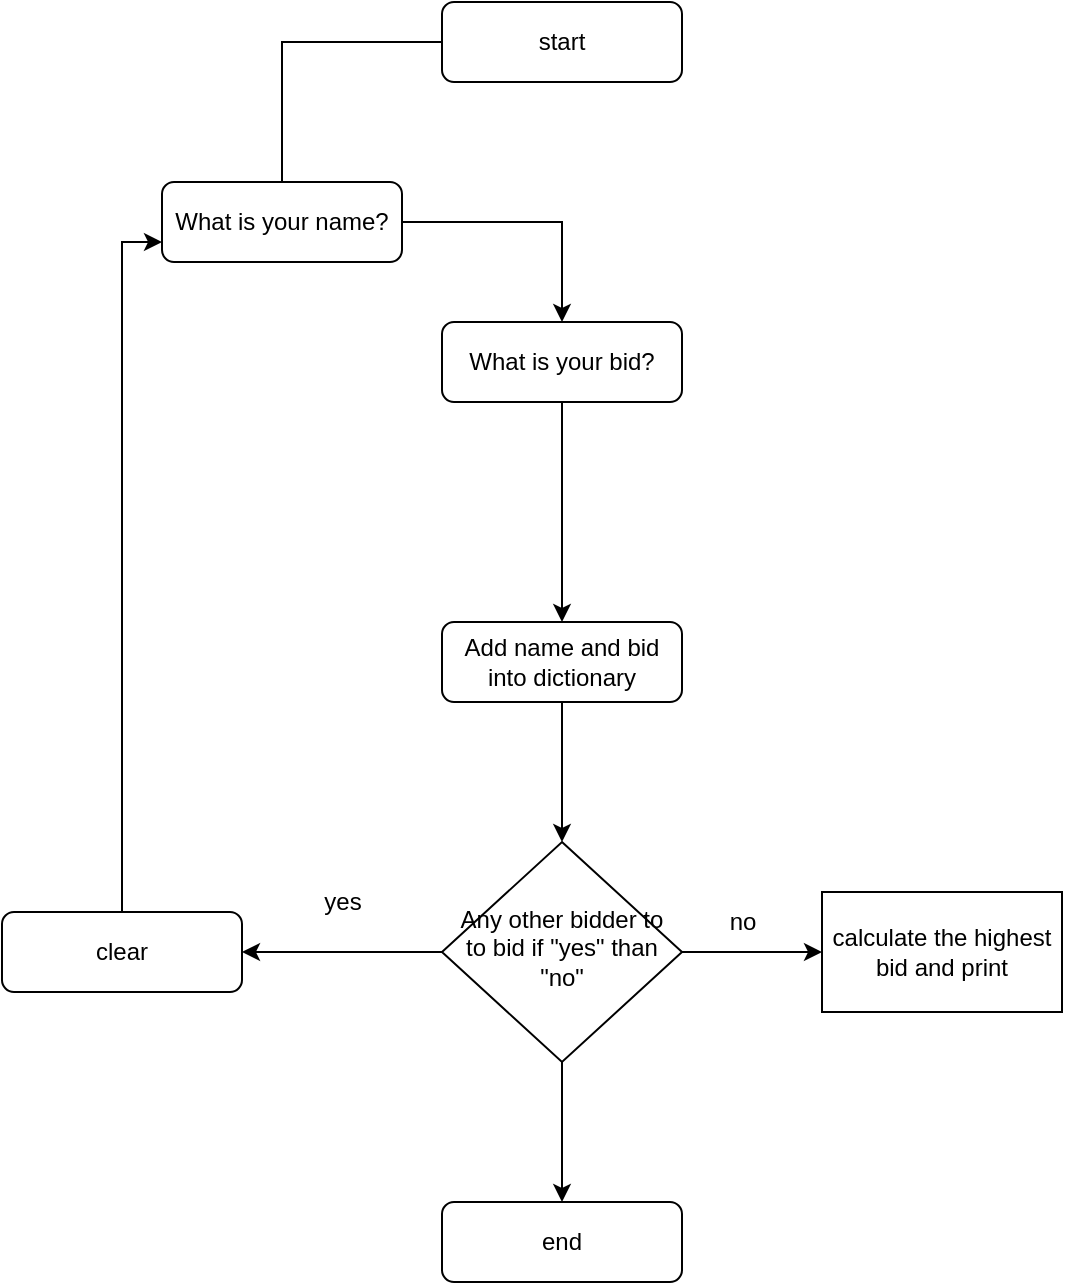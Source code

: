 <mxfile version="20.0.4" type="device"><diagram id="C5RBs43oDa-KdzZeNtuy" name="Page-1"><mxGraphModel dx="868" dy="450" grid="1" gridSize="10" guides="1" tooltips="1" connect="1" arrows="1" fold="1" page="1" pageScale="1" pageWidth="827" pageHeight="1169" math="0" shadow="0"><root><mxCell id="WIyWlLk6GJQsqaUBKTNV-0"/><mxCell id="WIyWlLk6GJQsqaUBKTNV-1" parent="WIyWlLk6GJQsqaUBKTNV-0"/><mxCell id="WIyWlLk6GJQsqaUBKTNV-3" value="start" style="rounded=1;whiteSpace=wrap;html=1;fontSize=12;glass=0;strokeWidth=1;shadow=0;" parent="WIyWlLk6GJQsqaUBKTNV-1" vertex="1"><mxGeometry x="390" y="90" width="120" height="40" as="geometry"/></mxCell><mxCell id="MO1aeNNvbMPhrCw58Zze-13" style="edgeStyle=orthogonalEdgeStyle;rounded=0;orthogonalLoop=1;jettySize=auto;html=1;" edge="1" parent="WIyWlLk6GJQsqaUBKTNV-1" source="WIyWlLk6GJQsqaUBKTNV-6" target="WIyWlLk6GJQsqaUBKTNV-11"><mxGeometry relative="1" as="geometry"/></mxCell><mxCell id="MO1aeNNvbMPhrCw58Zze-25" style="edgeStyle=orthogonalEdgeStyle;rounded=0;orthogonalLoop=1;jettySize=auto;html=1;entryX=1;entryY=0.5;entryDx=0;entryDy=0;" edge="1" parent="WIyWlLk6GJQsqaUBKTNV-1" source="WIyWlLk6GJQsqaUBKTNV-6" target="MO1aeNNvbMPhrCw58Zze-3"><mxGeometry relative="1" as="geometry"/></mxCell><mxCell id="MO1aeNNvbMPhrCw58Zze-28" style="edgeStyle=orthogonalEdgeStyle;rounded=0;orthogonalLoop=1;jettySize=auto;html=1;" edge="1" parent="WIyWlLk6GJQsqaUBKTNV-1" source="WIyWlLk6GJQsqaUBKTNV-6" target="MO1aeNNvbMPhrCw58Zze-27"><mxGeometry relative="1" as="geometry"/></mxCell><mxCell id="WIyWlLk6GJQsqaUBKTNV-6" value="Any other bidder to to bid if &quot;yes&quot; than &quot;no&quot;" style="rhombus;whiteSpace=wrap;html=1;shadow=0;fontFamily=Helvetica;fontSize=12;align=center;strokeWidth=1;spacing=6;spacingTop=-4;" parent="WIyWlLk6GJQsqaUBKTNV-1" vertex="1"><mxGeometry x="390" y="510" width="120" height="110" as="geometry"/></mxCell><mxCell id="WIyWlLk6GJQsqaUBKTNV-11" value="end" style="rounded=1;whiteSpace=wrap;html=1;fontSize=12;glass=0;strokeWidth=1;shadow=0;" parent="WIyWlLk6GJQsqaUBKTNV-1" vertex="1"><mxGeometry x="390" y="690" width="120" height="40" as="geometry"/></mxCell><mxCell id="MO1aeNNvbMPhrCw58Zze-23" style="edgeStyle=orthogonalEdgeStyle;rounded=0;orthogonalLoop=1;jettySize=auto;html=1;entryX=0.5;entryY=0;entryDx=0;entryDy=0;" edge="1" parent="WIyWlLk6GJQsqaUBKTNV-1" source="MO1aeNNvbMPhrCw58Zze-0" target="MO1aeNNvbMPhrCw58Zze-2"><mxGeometry relative="1" as="geometry"/></mxCell><mxCell id="MO1aeNNvbMPhrCw58Zze-0" value="What is your name?" style="rounded=1;whiteSpace=wrap;html=1;fontSize=12;glass=0;strokeWidth=1;shadow=0;" vertex="1" parent="WIyWlLk6GJQsqaUBKTNV-1"><mxGeometry x="250" y="180" width="120" height="40" as="geometry"/></mxCell><mxCell id="MO1aeNNvbMPhrCw58Zze-1" value="" style="rounded=0;html=1;jettySize=auto;orthogonalLoop=1;fontSize=11;endArrow=none;endFill=0;endSize=8;strokeWidth=1;shadow=0;labelBackgroundColor=none;edgeStyle=orthogonalEdgeStyle;" edge="1" parent="WIyWlLk6GJQsqaUBKTNV-1" source="WIyWlLk6GJQsqaUBKTNV-3" target="MO1aeNNvbMPhrCw58Zze-0"><mxGeometry relative="1" as="geometry"><mxPoint x="450" y="130" as="sourcePoint"/><mxPoint x="450" y="230" as="targetPoint"/></mxGeometry></mxCell><mxCell id="MO1aeNNvbMPhrCw58Zze-12" style="edgeStyle=orthogonalEdgeStyle;rounded=0;orthogonalLoop=1;jettySize=auto;html=1;entryX=0.5;entryY=0;entryDx=0;entryDy=0;" edge="1" parent="WIyWlLk6GJQsqaUBKTNV-1" source="MO1aeNNvbMPhrCw58Zze-2" target="MO1aeNNvbMPhrCw58Zze-8"><mxGeometry relative="1" as="geometry"/></mxCell><mxCell id="MO1aeNNvbMPhrCw58Zze-2" value="What is your bid?" style="rounded=1;whiteSpace=wrap;html=1;fontSize=12;glass=0;strokeWidth=1;shadow=0;" vertex="1" parent="WIyWlLk6GJQsqaUBKTNV-1"><mxGeometry x="390" y="250" width="120" height="40" as="geometry"/></mxCell><mxCell id="MO1aeNNvbMPhrCw58Zze-26" style="edgeStyle=orthogonalEdgeStyle;rounded=0;orthogonalLoop=1;jettySize=auto;html=1;entryX=0;entryY=0.75;entryDx=0;entryDy=0;" edge="1" parent="WIyWlLk6GJQsqaUBKTNV-1" source="MO1aeNNvbMPhrCw58Zze-3" target="MO1aeNNvbMPhrCw58Zze-0"><mxGeometry relative="1" as="geometry"/></mxCell><mxCell id="MO1aeNNvbMPhrCw58Zze-3" value="clear" style="rounded=1;whiteSpace=wrap;html=1;fontSize=12;glass=0;strokeWidth=1;shadow=0;" vertex="1" parent="WIyWlLk6GJQsqaUBKTNV-1"><mxGeometry x="170" y="545" width="120" height="40" as="geometry"/></mxCell><mxCell id="MO1aeNNvbMPhrCw58Zze-11" style="edgeStyle=orthogonalEdgeStyle;rounded=0;orthogonalLoop=1;jettySize=auto;html=1;entryX=0.5;entryY=0;entryDx=0;entryDy=0;" edge="1" parent="WIyWlLk6GJQsqaUBKTNV-1" source="MO1aeNNvbMPhrCw58Zze-8" target="WIyWlLk6GJQsqaUBKTNV-6"><mxGeometry relative="1" as="geometry"/></mxCell><mxCell id="MO1aeNNvbMPhrCw58Zze-8" value="Add name and bid into dictionary" style="rounded=1;whiteSpace=wrap;html=1;fontSize=12;glass=0;strokeWidth=1;shadow=0;" vertex="1" parent="WIyWlLk6GJQsqaUBKTNV-1"><mxGeometry x="390" y="400" width="120" height="40" as="geometry"/></mxCell><mxCell id="MO1aeNNvbMPhrCw58Zze-27" value="calculate the highest bid and print" style="whiteSpace=wrap;html=1;" vertex="1" parent="WIyWlLk6GJQsqaUBKTNV-1"><mxGeometry x="580" y="535" width="120" height="60" as="geometry"/></mxCell><mxCell id="MO1aeNNvbMPhrCw58Zze-29" value="no" style="text;html=1;align=center;verticalAlign=middle;resizable=0;points=[];autosize=1;strokeColor=none;fillColor=none;" vertex="1" parent="WIyWlLk6GJQsqaUBKTNV-1"><mxGeometry x="520" y="535" width="40" height="30" as="geometry"/></mxCell><mxCell id="MO1aeNNvbMPhrCw58Zze-30" value="yes&lt;br&gt;" style="text;html=1;align=center;verticalAlign=middle;resizable=0;points=[];autosize=1;strokeColor=none;fillColor=none;" vertex="1" parent="WIyWlLk6GJQsqaUBKTNV-1"><mxGeometry x="320" y="525" width="40" height="30" as="geometry"/></mxCell></root></mxGraphModel></diagram></mxfile>